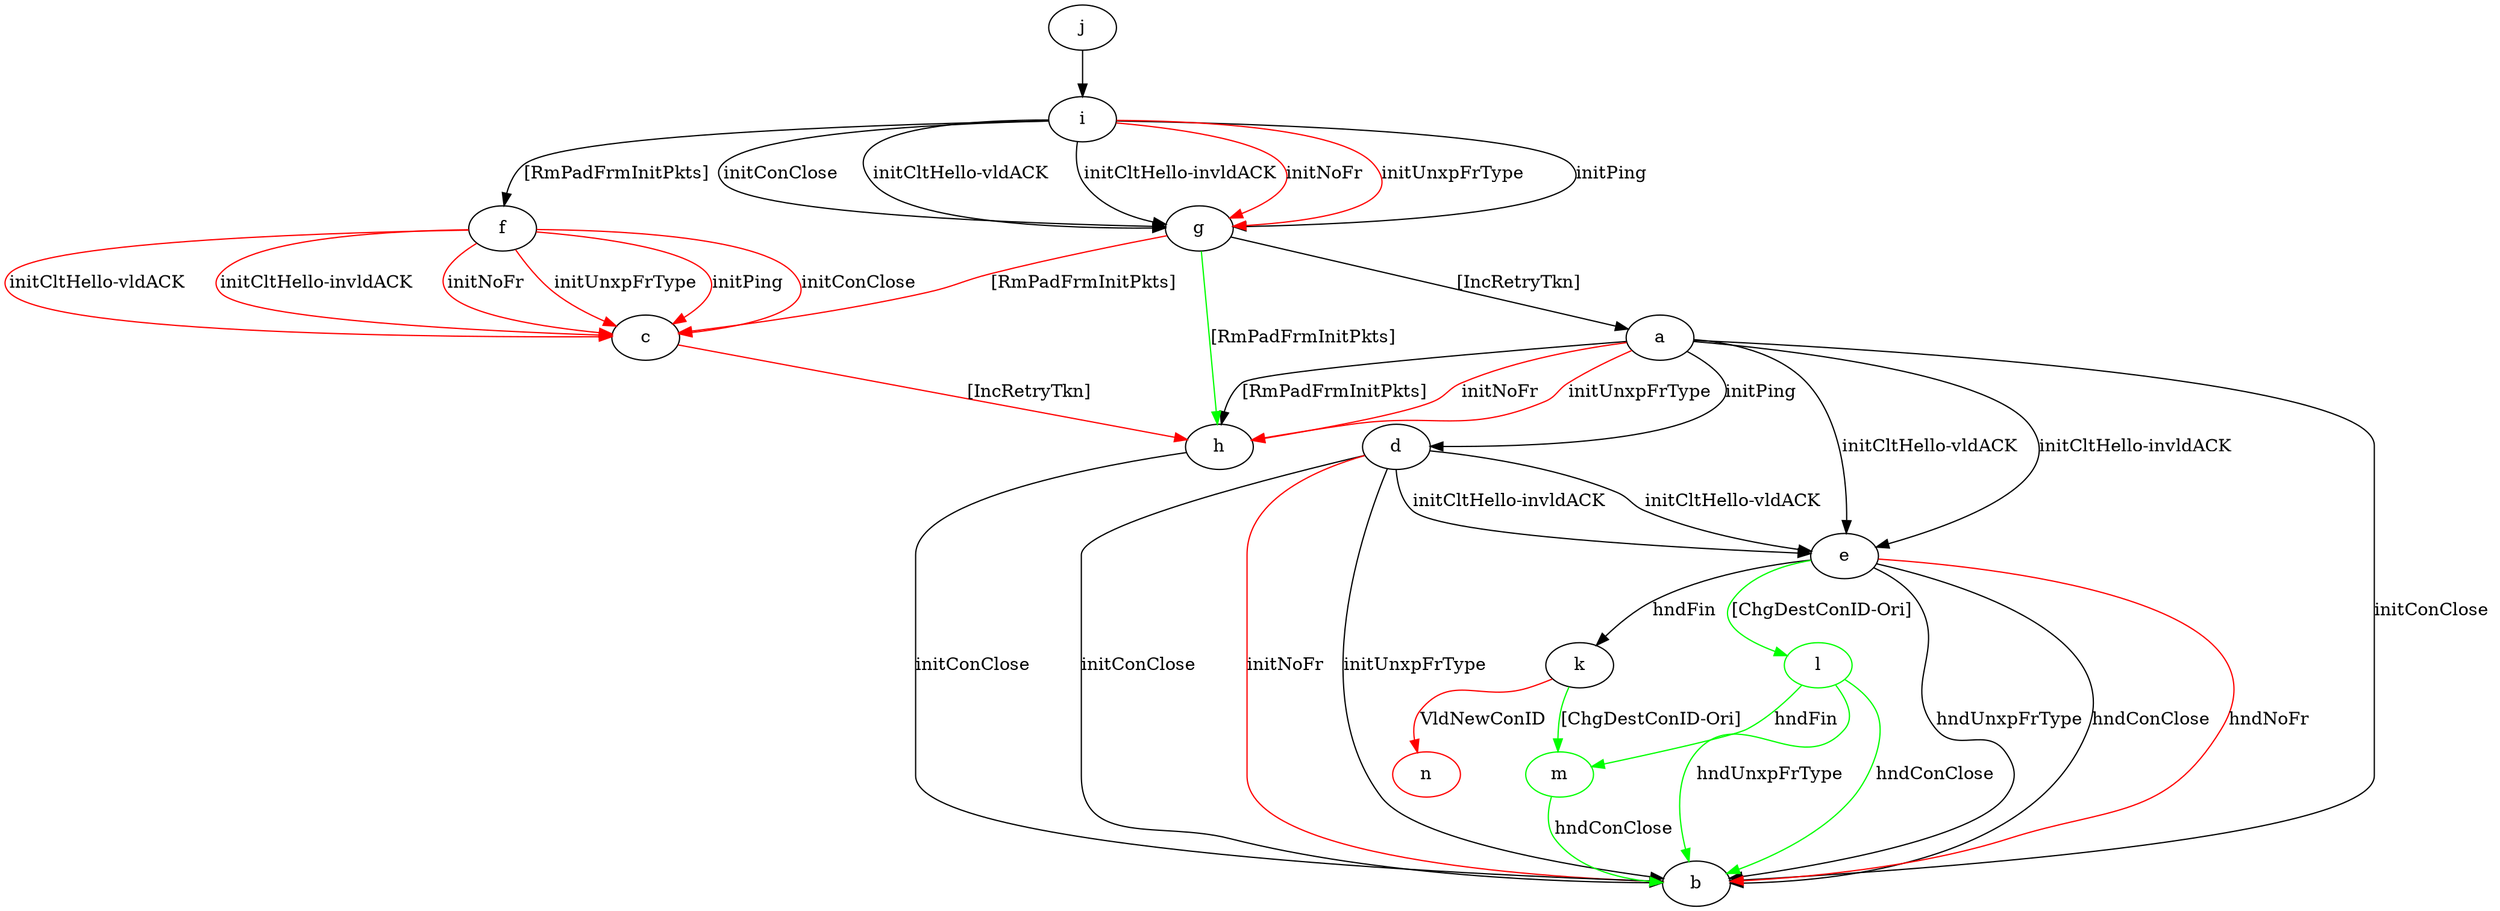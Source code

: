 digraph "" {
	a -> b	[key=0,
		label="initConClose "];
	a -> d	[key=0,
		label="initPing "];
	a -> e	[key=0,
		label="initCltHello-vldACK "];
	a -> e	[key=1,
		label="initCltHello-invldACK "];
	a -> h	[key=0,
		label="[RmPadFrmInitPkts] "];
	a -> h	[key=1,
		color=red,
		label="initNoFr "];
	a -> h	[key=2,
		color=red,
		label="initUnxpFrType "];
	c -> h	[key=0,
		color=red,
		label="[IncRetryTkn] "];
	d -> b	[key=0,
		label="initConClose "];
	d -> b	[key=1,
		label="initUnxpFrType "];
	d -> b	[key=2,
		color=red,
		label="initNoFr "];
	d -> e	[key=0,
		label="initCltHello-vldACK "];
	d -> e	[key=1,
		label="initCltHello-invldACK "];
	e -> b	[key=0,
		label="hndUnxpFrType "];
	e -> b	[key=1,
		label="hndConClose "];
	e -> b	[key=2,
		color=red,
		label="hndNoFr "];
	e -> k	[key=0,
		label="hndFin "];
	l	[color=green];
	e -> l	[key=0,
		color=green,
		label="[ChgDestConID-Ori] "];
	f -> c	[key=0,
		color=red,
		label="initPing "];
	f -> c	[key=1,
		color=red,
		label="initConClose "];
	f -> c	[key=2,
		color=red,
		label="initCltHello-vldACK "];
	f -> c	[key=3,
		color=red,
		label="initCltHello-invldACK "];
	f -> c	[key=4,
		color=red,
		label="initNoFr "];
	f -> c	[key=5,
		color=red,
		label="initUnxpFrType "];
	g -> a	[key=0,
		label="[IncRetryTkn] "];
	g -> c	[key=0,
		color=red,
		label="[RmPadFrmInitPkts] "];
	g -> h	[key=0,
		color=green,
		label="[RmPadFrmInitPkts] "];
	h -> b	[key=0,
		label="initConClose "];
	i -> f	[key=0,
		label="[RmPadFrmInitPkts] "];
	i -> g	[key=0,
		label="initPing "];
	i -> g	[key=1,
		label="initConClose "];
	i -> g	[key=2,
		label="initCltHello-vldACK "];
	i -> g	[key=3,
		label="initCltHello-invldACK "];
	i -> g	[key=4,
		color=red,
		label="initNoFr "];
	i -> g	[key=5,
		color=red,
		label="initUnxpFrType "];
	j -> i	[key=0];
	m	[color=green];
	k -> m	[key=0,
		color=green,
		label="[ChgDestConID-Ori] "];
	n	[color=red];
	k -> n	[key=0,
		color=red,
		label="VldNewConID "];
	l -> b	[key=0,
		color=green,
		label="hndConClose "];
	l -> b	[key=1,
		color=green,
		label="hndUnxpFrType "];
	l -> m	[key=0,
		color=green,
		label="hndFin "];
	m -> b	[key=0,
		color=green,
		label="hndConClose "];
}
